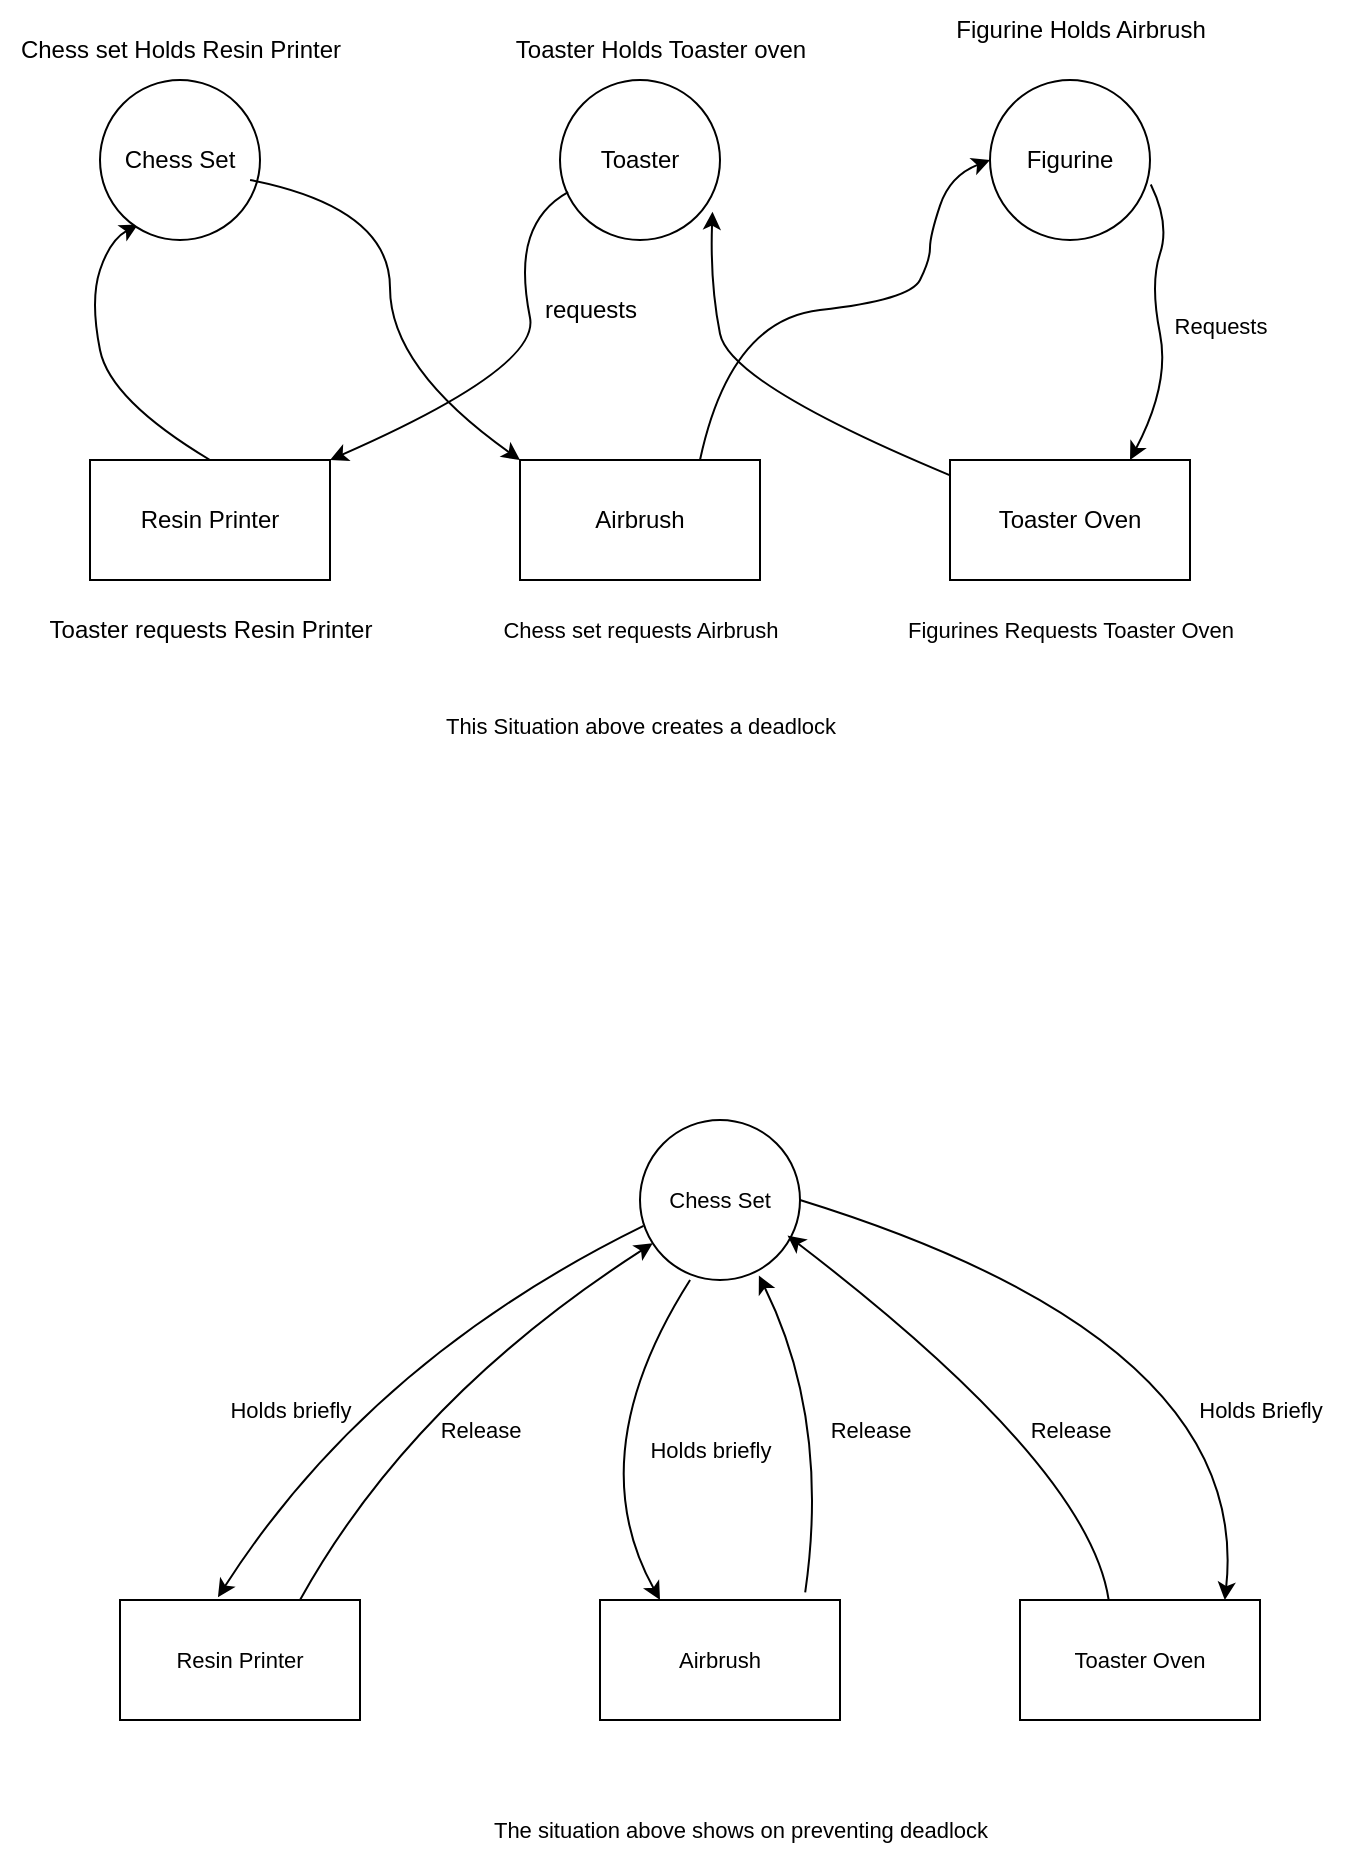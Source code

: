 <mxfile version="26.0.16">
  <diagram name="Page-1" id="HRrrv8tluGXXsenwog33">
    <mxGraphModel dx="1050" dy="557" grid="1" gridSize="10" guides="1" tooltips="1" connect="1" arrows="1" fold="1" page="1" pageScale="1" pageWidth="850" pageHeight="1100" math="0" shadow="0">
      <root>
        <mxCell id="0" />
        <mxCell id="1" parent="0" />
        <mxCell id="1Bu94KVlyJByQchvjZU8-9" value="" style="curved=1;endArrow=classic;html=1;rounded=0;entryX=0.375;entryY=0;entryDx=0;entryDy=0;entryPerimeter=0;exitX=0.117;exitY=1.037;exitDx=0;exitDy=0;exitPerimeter=0;" edge="1" parent="1">
          <mxGeometry width="50" height="50" relative="1" as="geometry">
            <mxPoint x="170" y="250" as="sourcePoint" />
            <mxPoint x="134.04" y="132.22" as="targetPoint" />
            <Array as="points">
              <mxPoint x="120" y="220" />
              <mxPoint x="110" y="170" />
              <mxPoint x="120" y="140" />
            </Array>
          </mxGeometry>
        </mxCell>
        <mxCell id="1Bu94KVlyJByQchvjZU8-10" value="Chess set Holds Resin Printer" style="text;html=1;align=center;verticalAlign=middle;resizable=0;points=[];autosize=1;strokeColor=none;fillColor=none;" vertex="1" parent="1">
          <mxGeometry x="65" y="30" width="180" height="30" as="geometry" />
        </mxCell>
        <mxCell id="1Bu94KVlyJByQchvjZU8-12" value="Chess Set" style="ellipse;whiteSpace=wrap;html=1;aspect=fixed;" vertex="1" parent="1">
          <mxGeometry x="115" y="60" width="80" height="80" as="geometry" />
        </mxCell>
        <mxCell id="1Bu94KVlyJByQchvjZU8-13" value="Resin Printer" style="rounded=0;whiteSpace=wrap;html=1;" vertex="1" parent="1">
          <mxGeometry x="110" y="250" width="120" height="60" as="geometry" />
        </mxCell>
        <mxCell id="1Bu94KVlyJByQchvjZU8-16" value="Toaster" style="ellipse;whiteSpace=wrap;html=1;aspect=fixed;" vertex="1" parent="1">
          <mxGeometry x="345" y="60" width="80" height="80" as="geometry" />
        </mxCell>
        <mxCell id="1Bu94KVlyJByQchvjZU8-17" value="Airbrush" style="rounded=0;whiteSpace=wrap;html=1;" vertex="1" parent="1">
          <mxGeometry x="325" y="250" width="120" height="60" as="geometry" />
        </mxCell>
        <mxCell id="1Bu94KVlyJByQchvjZU8-18" value="Figurine" style="ellipse;whiteSpace=wrap;html=1;aspect=fixed;" vertex="1" parent="1">
          <mxGeometry x="560" y="60" width="80" height="80" as="geometry" />
        </mxCell>
        <mxCell id="1Bu94KVlyJByQchvjZU8-19" value="Toaster Oven" style="rounded=0;whiteSpace=wrap;html=1;" vertex="1" parent="1">
          <mxGeometry x="540" y="250" width="120" height="60" as="geometry" />
        </mxCell>
        <mxCell id="1Bu94KVlyJByQchvjZU8-20" value="" style="curved=1;endArrow=classic;html=1;rounded=0;entryX=0;entryY=0.5;entryDx=0;entryDy=0;exitX=0.75;exitY=0;exitDx=0;exitDy=0;" edge="1" parent="1" source="1Bu94KVlyJByQchvjZU8-17" target="1Bu94KVlyJByQchvjZU8-18">
          <mxGeometry width="50" height="50" relative="1" as="geometry">
            <mxPoint x="590" y="217.78" as="sourcePoint" />
            <mxPoint x="554.04" y="100.0" as="targetPoint" />
            <Array as="points">
              <mxPoint x="430" y="180" />
              <mxPoint x="520" y="170" />
              <mxPoint x="530" y="150" />
              <mxPoint x="530" y="137.78" />
              <mxPoint x="540" y="107.78" />
            </Array>
          </mxGeometry>
        </mxCell>
        <mxCell id="1Bu94KVlyJByQchvjZU8-23" value="" style="curved=1;endArrow=classic;html=1;rounded=0;exitX=0.003;exitY=0.13;exitDx=0;exitDy=0;exitPerimeter=0;entryX=0.953;entryY=0.823;entryDx=0;entryDy=0;entryPerimeter=0;" edge="1" parent="1" source="1Bu94KVlyJByQchvjZU8-19" target="1Bu94KVlyJByQchvjZU8-16">
          <mxGeometry width="50" height="50" relative="1" as="geometry">
            <mxPoint x="480" y="241.89" as="sourcePoint" />
            <mxPoint x="440" y="120" as="targetPoint" />
            <Array as="points">
              <mxPoint x="430" y="211.89" />
              <mxPoint x="420" y="161.89" />
            </Array>
          </mxGeometry>
        </mxCell>
        <mxCell id="1Bu94KVlyJByQchvjZU8-22" value="Figurine Holds Airbrush" style="text;html=1;align=center;verticalAlign=middle;resizable=0;points=[];autosize=1;strokeColor=none;fillColor=none;" vertex="1" parent="1">
          <mxGeometry x="530" y="20" width="150" height="30" as="geometry" />
        </mxCell>
        <mxCell id="1Bu94KVlyJByQchvjZU8-26" value="Toaster requests Resin Printer" style="text;html=1;align=center;verticalAlign=middle;resizable=0;points=[];autosize=1;strokeColor=none;fillColor=none;" vertex="1" parent="1">
          <mxGeometry x="80" y="320" width="180" height="30" as="geometry" />
        </mxCell>
        <mxCell id="1Bu94KVlyJByQchvjZU8-28" value="" style="curved=1;endArrow=classic;html=1;rounded=0;entryX=1;entryY=0;entryDx=0;entryDy=0;exitX=0.117;exitY=1.037;exitDx=0;exitDy=0;exitPerimeter=0;" edge="1" parent="1" target="1Bu94KVlyJByQchvjZU8-13">
          <mxGeometry width="50" height="50" relative="1" as="geometry">
            <mxPoint x="349.04" y="116.11" as="sourcePoint" />
            <mxPoint x="385" y="233.89" as="targetPoint" />
            <Array as="points">
              <mxPoint x="335" y="123.89" />
              <mxPoint x="325" y="153.89" />
              <mxPoint x="335" y="203.89" />
            </Array>
          </mxGeometry>
        </mxCell>
        <mxCell id="1Bu94KVlyJByQchvjZU8-29" value="" style="curved=1;endArrow=classic;html=1;rounded=0;entryX=0.75;entryY=0;entryDx=0;entryDy=0;exitX=1.005;exitY=0.653;exitDx=0;exitDy=0;exitPerimeter=0;" edge="1" parent="1" source="1Bu94KVlyJByQchvjZU8-18" target="1Bu94KVlyJByQchvjZU8-19">
          <mxGeometry width="50" height="50" relative="1" as="geometry">
            <mxPoint x="664.04" y="124.11" as="sourcePoint" />
            <mxPoint x="700" y="241.89" as="targetPoint" />
            <Array as="points">
              <mxPoint x="650" y="131.89" />
              <mxPoint x="640" y="161.89" />
              <mxPoint x="650" y="211.89" />
            </Array>
          </mxGeometry>
        </mxCell>
        <mxCell id="1Bu94KVlyJByQchvjZU8-30" value="Requests" style="text;html=1;align=center;verticalAlign=middle;resizable=0;points=[];autosize=1;strokeColor=none;fillColor=none;fontFamily=Helvetica;fontSize=11;fontColor=default;labelBackgroundColor=default;" vertex="1" parent="1">
          <mxGeometry x="640" y="168" width="70" height="30" as="geometry" />
        </mxCell>
        <mxCell id="1Bu94KVlyJByQchvjZU8-31" value="" style="curved=1;endArrow=classic;html=1;rounded=0;entryX=0;entryY=0;entryDx=0;entryDy=0;exitX=0.938;exitY=0.625;exitDx=0;exitDy=0;exitPerimeter=0;" edge="1" parent="1" source="1Bu94KVlyJByQchvjZU8-12" target="1Bu94KVlyJByQchvjZU8-17">
          <mxGeometry width="50" height="50" relative="1" as="geometry">
            <mxPoint x="274.04" y="116.11" as="sourcePoint" />
            <mxPoint x="310" y="233.89" as="targetPoint" />
            <Array as="points">
              <mxPoint x="260" y="123.89" />
              <mxPoint x="260" y="203.89" />
            </Array>
          </mxGeometry>
        </mxCell>
        <mxCell id="1Bu94KVlyJByQchvjZU8-32" value="requests" style="text;html=1;align=center;verticalAlign=middle;resizable=0;points=[];autosize=1;strokeColor=none;fillColor=none;" vertex="1" parent="1">
          <mxGeometry x="325" y="160" width="70" height="30" as="geometry" />
        </mxCell>
        <mxCell id="1Bu94KVlyJByQchvjZU8-33" value="Toaster Holds Toaster oven" style="text;html=1;align=center;verticalAlign=middle;resizable=0;points=[];autosize=1;strokeColor=none;fillColor=none;" vertex="1" parent="1">
          <mxGeometry x="310" y="30" width="170" height="30" as="geometry" />
        </mxCell>
        <mxCell id="1Bu94KVlyJByQchvjZU8-35" value="Chess set requests Airbrush" style="text;html=1;align=center;verticalAlign=middle;resizable=0;points=[];autosize=1;strokeColor=none;fillColor=none;fontFamily=Helvetica;fontSize=11;fontColor=default;labelBackgroundColor=default;" vertex="1" parent="1">
          <mxGeometry x="305" y="320" width="160" height="30" as="geometry" />
        </mxCell>
        <mxCell id="1Bu94KVlyJByQchvjZU8-36" value="Figurines Requests Toaster Oven" style="text;html=1;align=center;verticalAlign=middle;resizable=0;points=[];autosize=1;strokeColor=none;fillColor=none;fontFamily=Helvetica;fontSize=11;fontColor=default;labelBackgroundColor=default;" vertex="1" parent="1">
          <mxGeometry x="505" y="320" width="190" height="30" as="geometry" />
        </mxCell>
        <mxCell id="1Bu94KVlyJByQchvjZU8-37" value="This Situation above creates a deadlock" style="text;html=1;align=center;verticalAlign=middle;resizable=0;points=[];autosize=1;strokeColor=none;fillColor=none;fontFamily=Helvetica;fontSize=11;fontColor=default;labelBackgroundColor=default;" vertex="1" parent="1">
          <mxGeometry x="275" y="368" width="220" height="30" as="geometry" />
        </mxCell>
        <mxCell id="1Bu94KVlyJByQchvjZU8-38" value="Chess Set" style="ellipse;whiteSpace=wrap;html=1;aspect=fixed;fontFamily=Helvetica;fontSize=11;fontColor=default;labelBackgroundColor=default;" vertex="1" parent="1">
          <mxGeometry x="385" y="580" width="80" height="80" as="geometry" />
        </mxCell>
        <mxCell id="1Bu94KVlyJByQchvjZU8-39" value="Resin Printer" style="rounded=0;whiteSpace=wrap;html=1;fontFamily=Helvetica;fontSize=11;fontColor=default;labelBackgroundColor=default;" vertex="1" parent="1">
          <mxGeometry x="125" y="820" width="120" height="60" as="geometry" />
        </mxCell>
        <mxCell id="1Bu94KVlyJByQchvjZU8-40" value="Airbrush" style="rounded=0;whiteSpace=wrap;html=1;fontFamily=Helvetica;fontSize=11;fontColor=default;labelBackgroundColor=default;" vertex="1" parent="1">
          <mxGeometry x="365" y="820" width="120" height="60" as="geometry" />
        </mxCell>
        <mxCell id="1Bu94KVlyJByQchvjZU8-41" value="Toaster Oven" style="rounded=0;whiteSpace=wrap;html=1;fontFamily=Helvetica;fontSize=11;fontColor=default;labelBackgroundColor=default;" vertex="1" parent="1">
          <mxGeometry x="575" y="820" width="120" height="60" as="geometry" />
        </mxCell>
        <mxCell id="1Bu94KVlyJByQchvjZU8-44" value="" style="endArrow=classic;html=1;rounded=0;strokeColor=default;align=center;verticalAlign=middle;fontFamily=Helvetica;fontSize=11;fontColor=default;labelBackgroundColor=default;curved=1;exitX=0.022;exitY=0.662;exitDx=0;exitDy=0;exitPerimeter=0;entryX=0.408;entryY=-0.023;entryDx=0;entryDy=0;entryPerimeter=0;" edge="1" parent="1" source="1Bu94KVlyJByQchvjZU8-38" target="1Bu94KVlyJByQchvjZU8-39">
          <mxGeometry width="50" height="50" relative="1" as="geometry">
            <mxPoint x="360" y="650" as="sourcePoint" />
            <mxPoint x="255" y="750" as="targetPoint" />
            <Array as="points">
              <mxPoint x="250" y="700" />
            </Array>
          </mxGeometry>
        </mxCell>
        <mxCell id="1Bu94KVlyJByQchvjZU8-45" value="" style="endArrow=classic;html=1;rounded=0;strokeColor=default;align=center;verticalAlign=middle;fontFamily=Helvetica;fontSize=11;fontColor=default;labelBackgroundColor=default;curved=1;exitX=0.313;exitY=1;exitDx=0;exitDy=0;exitPerimeter=0;entryX=0.25;entryY=0;entryDx=0;entryDy=0;" edge="1" parent="1" source="1Bu94KVlyJByQchvjZU8-38" target="1Bu94KVlyJByQchvjZU8-40">
          <mxGeometry width="50" height="50" relative="1" as="geometry">
            <mxPoint x="491.5" y="680" as="sourcePoint" />
            <mxPoint x="278.5" y="866" as="targetPoint" />
            <Array as="points">
              <mxPoint x="354.5" y="747" />
            </Array>
          </mxGeometry>
        </mxCell>
        <mxCell id="1Bu94KVlyJByQchvjZU8-46" value="" style="endArrow=classic;html=1;rounded=0;strokeColor=default;align=center;verticalAlign=middle;fontFamily=Helvetica;fontSize=11;fontColor=default;labelBackgroundColor=default;curved=1;exitX=1;exitY=0.5;exitDx=0;exitDy=0;entryX=0.392;entryY=-0.05;entryDx=0;entryDy=0;entryPerimeter=0;" edge="1" parent="1" source="1Bu94KVlyJByQchvjZU8-38">
          <mxGeometry width="50" height="50" relative="1" as="geometry">
            <mxPoint x="508.644" y="651.284" as="sourcePoint" />
            <mxPoint x="677.4" y="820" as="targetPoint" />
            <Array as="points">
              <mxPoint x="691.36" y="690" />
            </Array>
          </mxGeometry>
        </mxCell>
        <mxCell id="1Bu94KVlyJByQchvjZU8-47" value="Holds briefly" style="text;html=1;align=center;verticalAlign=middle;resizable=0;points=[];autosize=1;strokeColor=none;fillColor=none;fontFamily=Helvetica;fontSize=11;fontColor=default;labelBackgroundColor=default;" vertex="1" parent="1">
          <mxGeometry x="170" y="710" width="80" height="30" as="geometry" />
        </mxCell>
        <mxCell id="1Bu94KVlyJByQchvjZU8-48" value="Holds briefly" style="text;html=1;align=center;verticalAlign=middle;resizable=0;points=[];autosize=1;strokeColor=none;fillColor=none;fontFamily=Helvetica;fontSize=11;fontColor=default;labelBackgroundColor=default;" vertex="1" parent="1">
          <mxGeometry x="380" y="730" width="80" height="30" as="geometry" />
        </mxCell>
        <mxCell id="1Bu94KVlyJByQchvjZU8-49" value="Holds Briefly" style="text;html=1;align=center;verticalAlign=middle;resizable=0;points=[];autosize=1;strokeColor=none;fillColor=none;fontFamily=Helvetica;fontSize=11;fontColor=default;labelBackgroundColor=default;" vertex="1" parent="1">
          <mxGeometry x="650" y="710" width="90" height="30" as="geometry" />
        </mxCell>
        <mxCell id="1Bu94KVlyJByQchvjZU8-50" value="" style="endArrow=classic;html=1;rounded=0;strokeColor=default;align=center;verticalAlign=middle;fontFamily=Helvetica;fontSize=11;fontColor=default;labelBackgroundColor=default;curved=1;exitX=0.75;exitY=0;exitDx=0;exitDy=0;" edge="1" parent="1" source="1Bu94KVlyJByQchvjZU8-39" target="1Bu94KVlyJByQchvjZU8-38">
          <mxGeometry width="50" height="50" relative="1" as="geometry">
            <mxPoint x="195" y="838" as="sourcePoint" />
            <mxPoint x="408" y="652" as="targetPoint" />
            <Array as="points">
              <mxPoint x="271" y="719" />
            </Array>
          </mxGeometry>
        </mxCell>
        <mxCell id="1Bu94KVlyJByQchvjZU8-51" value="Release" style="text;html=1;align=center;verticalAlign=middle;resizable=0;points=[];autosize=1;strokeColor=none;fillColor=none;fontFamily=Helvetica;fontSize=11;fontColor=default;labelBackgroundColor=default;" vertex="1" parent="1">
          <mxGeometry x="275" y="720" width="60" height="30" as="geometry" />
        </mxCell>
        <mxCell id="1Bu94KVlyJByQchvjZU8-52" value="" style="endArrow=classic;html=1;rounded=0;strokeColor=default;align=center;verticalAlign=middle;fontFamily=Helvetica;fontSize=11;fontColor=default;labelBackgroundColor=default;curved=1;entryX=0.743;entryY=0.972;entryDx=0;entryDy=0;entryPerimeter=0;exitX=0.855;exitY=-0.063;exitDx=0;exitDy=0;exitPerimeter=0;" edge="1" parent="1" source="1Bu94KVlyJByQchvjZU8-40" target="1Bu94KVlyJByQchvjZU8-38">
          <mxGeometry width="50" height="50" relative="1" as="geometry">
            <mxPoint x="455" y="820" as="sourcePoint" />
            <mxPoint x="505" y="770" as="targetPoint" />
            <Array as="points">
              <mxPoint x="480" y="730" />
            </Array>
          </mxGeometry>
        </mxCell>
        <mxCell id="1Bu94KVlyJByQchvjZU8-53" value="Re&lt;span style=&quot;background-color: light-dark(#ffffff, var(--ge-dark-color, #121212)); color: light-dark(rgb(0, 0, 0), rgb(255, 255, 255));&quot;&gt;lease&lt;/span&gt;" style="text;html=1;align=center;verticalAlign=middle;resizable=0;points=[];autosize=1;strokeColor=none;fillColor=none;fontFamily=Helvetica;fontSize=11;fontColor=default;labelBackgroundColor=default;" vertex="1" parent="1">
          <mxGeometry x="470" y="720" width="60" height="30" as="geometry" />
        </mxCell>
        <mxCell id="1Bu94KVlyJByQchvjZU8-55" value="" style="endArrow=classic;html=1;rounded=0;strokeColor=default;align=center;verticalAlign=middle;fontFamily=Helvetica;fontSize=11;fontColor=default;labelBackgroundColor=default;curved=1;exitX=0.125;exitY=-0.05;exitDx=0;exitDy=0;exitPerimeter=0;entryX=0.922;entryY=0.722;entryDx=0;entryDy=0;entryPerimeter=0;" edge="1" parent="1" target="1Bu94KVlyJByQchvjZU8-38">
          <mxGeometry width="50" height="50" relative="1" as="geometry">
            <mxPoint x="619.35" y="820" as="sourcePoint" />
            <mxPoint x="484.998" y="648.704" as="targetPoint" />
            <Array as="points">
              <mxPoint x="609.35" y="753" />
            </Array>
          </mxGeometry>
        </mxCell>
        <mxCell id="1Bu94KVlyJByQchvjZU8-57" value="Release" style="text;html=1;align=center;verticalAlign=middle;resizable=0;points=[];autosize=1;strokeColor=none;fillColor=none;fontFamily=Helvetica;fontSize=11;fontColor=default;labelBackgroundColor=default;" vertex="1" parent="1">
          <mxGeometry x="570" y="720" width="60" height="30" as="geometry" />
        </mxCell>
        <mxCell id="1Bu94KVlyJByQchvjZU8-60" value="The situation above shows on preventing deadlock" style="text;html=1;align=center;verticalAlign=middle;resizable=0;points=[];autosize=1;strokeColor=none;fillColor=none;fontFamily=Helvetica;fontSize=11;fontColor=default;labelBackgroundColor=default;" vertex="1" parent="1">
          <mxGeometry x="300" y="920" width="270" height="30" as="geometry" />
        </mxCell>
      </root>
    </mxGraphModel>
  </diagram>
</mxfile>
